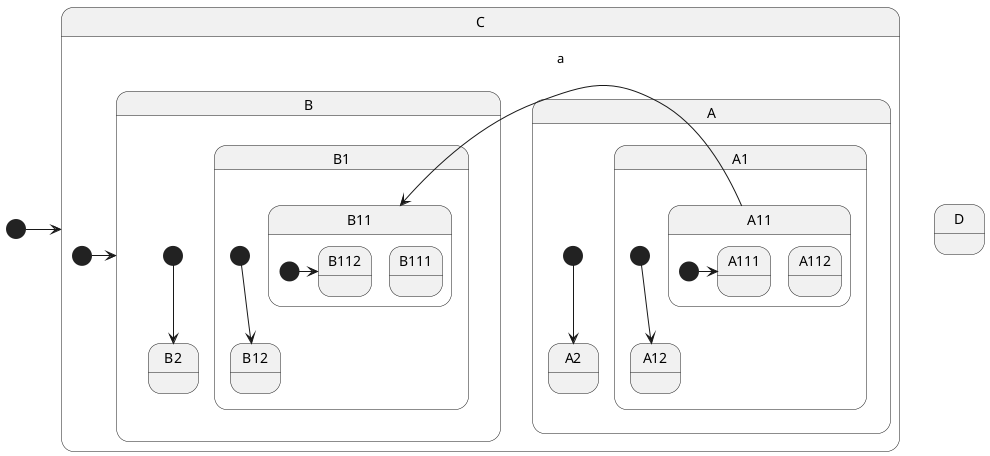 @startuml
[*] -> C
state C {
[*] -right-> B
state A {
    [*] --> A2
    state A1 {
        [*] --> A12
        state A11 {
            [*] -> A111
            state A111
            state A112
        }
        state A12
    }
    state A2
}
state B {
    [*] --> B2
    state B2
    state B1 {
        [*] --> B12
        state B12
        state B11 {
            [*] -> B112
            state B112
            state B111
        }
    }
}
}
state D

A11 -> B11: a
@enduml
